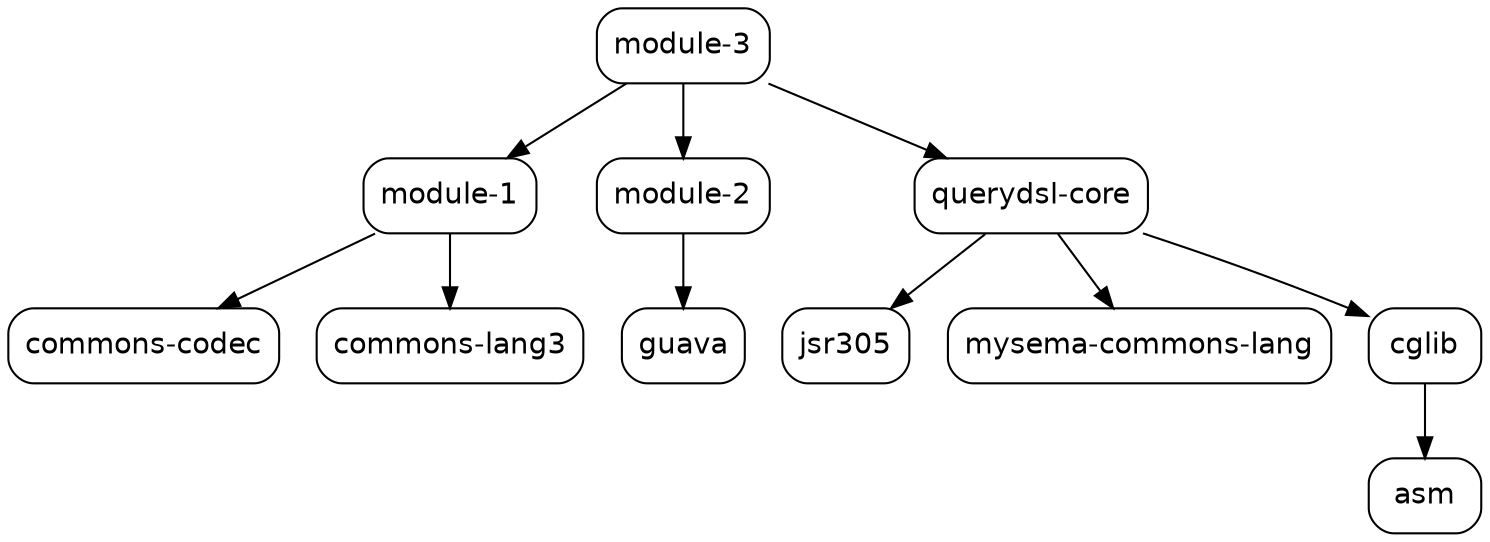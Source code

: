 digraph "module-3" {
  node [shape="box",style="rounded",fontname="Helvetica",fontsize="14"]
  edge [fontsize="10",fontname="Helvetica"]

  // Node Definitions:
  "com.github.ferstl:module-3:jar:"[label=<module-3>]
  "com.github.ferstl:module-1:jar:"[label=<module-1>]
  "commons-codec:commons-codec:jar:"[label=<commons-codec>]
  "org.apache.commons:commons-lang3:jar:"[label=<commons-lang3>]
  "com.github.ferstl:module-2:jar:"[label=<module-2>]
  "com.google.guava:guava:jar:"[label=<guava>]
  "com.mysema.querydsl:querydsl-core:jar:"[label=<querydsl-core>]
  "com.google.code.findbugs:jsr305:jar:"[label=<jsr305>]
  "com.mysema.commons:mysema-commons-lang:jar:"[label=<mysema-commons-lang>]
  "cglib:cglib:jar:"[label=<cglib>]
  "asm:asm:jar:"[label=<asm>]

  // Edge Definitions:
  "com.github.ferstl:module-3:jar:" -> "com.github.ferstl:module-1:jar:"
  "com.github.ferstl:module-1:jar:" -> "commons-codec:commons-codec:jar:"
  "com.github.ferstl:module-1:jar:" -> "org.apache.commons:commons-lang3:jar:"
  "com.github.ferstl:module-3:jar:" -> "com.github.ferstl:module-2:jar:"
  "com.github.ferstl:module-2:jar:" -> "com.google.guava:guava:jar:"
  "com.github.ferstl:module-3:jar:" -> "com.mysema.querydsl:querydsl-core:jar:"
  "com.mysema.querydsl:querydsl-core:jar:" -> "com.google.code.findbugs:jsr305:jar:"
  "com.mysema.querydsl:querydsl-core:jar:" -> "com.mysema.commons:mysema-commons-lang:jar:"
  "com.mysema.querydsl:querydsl-core:jar:" -> "cglib:cglib:jar:"
  "cglib:cglib:jar:" -> "asm:asm:jar:"
}